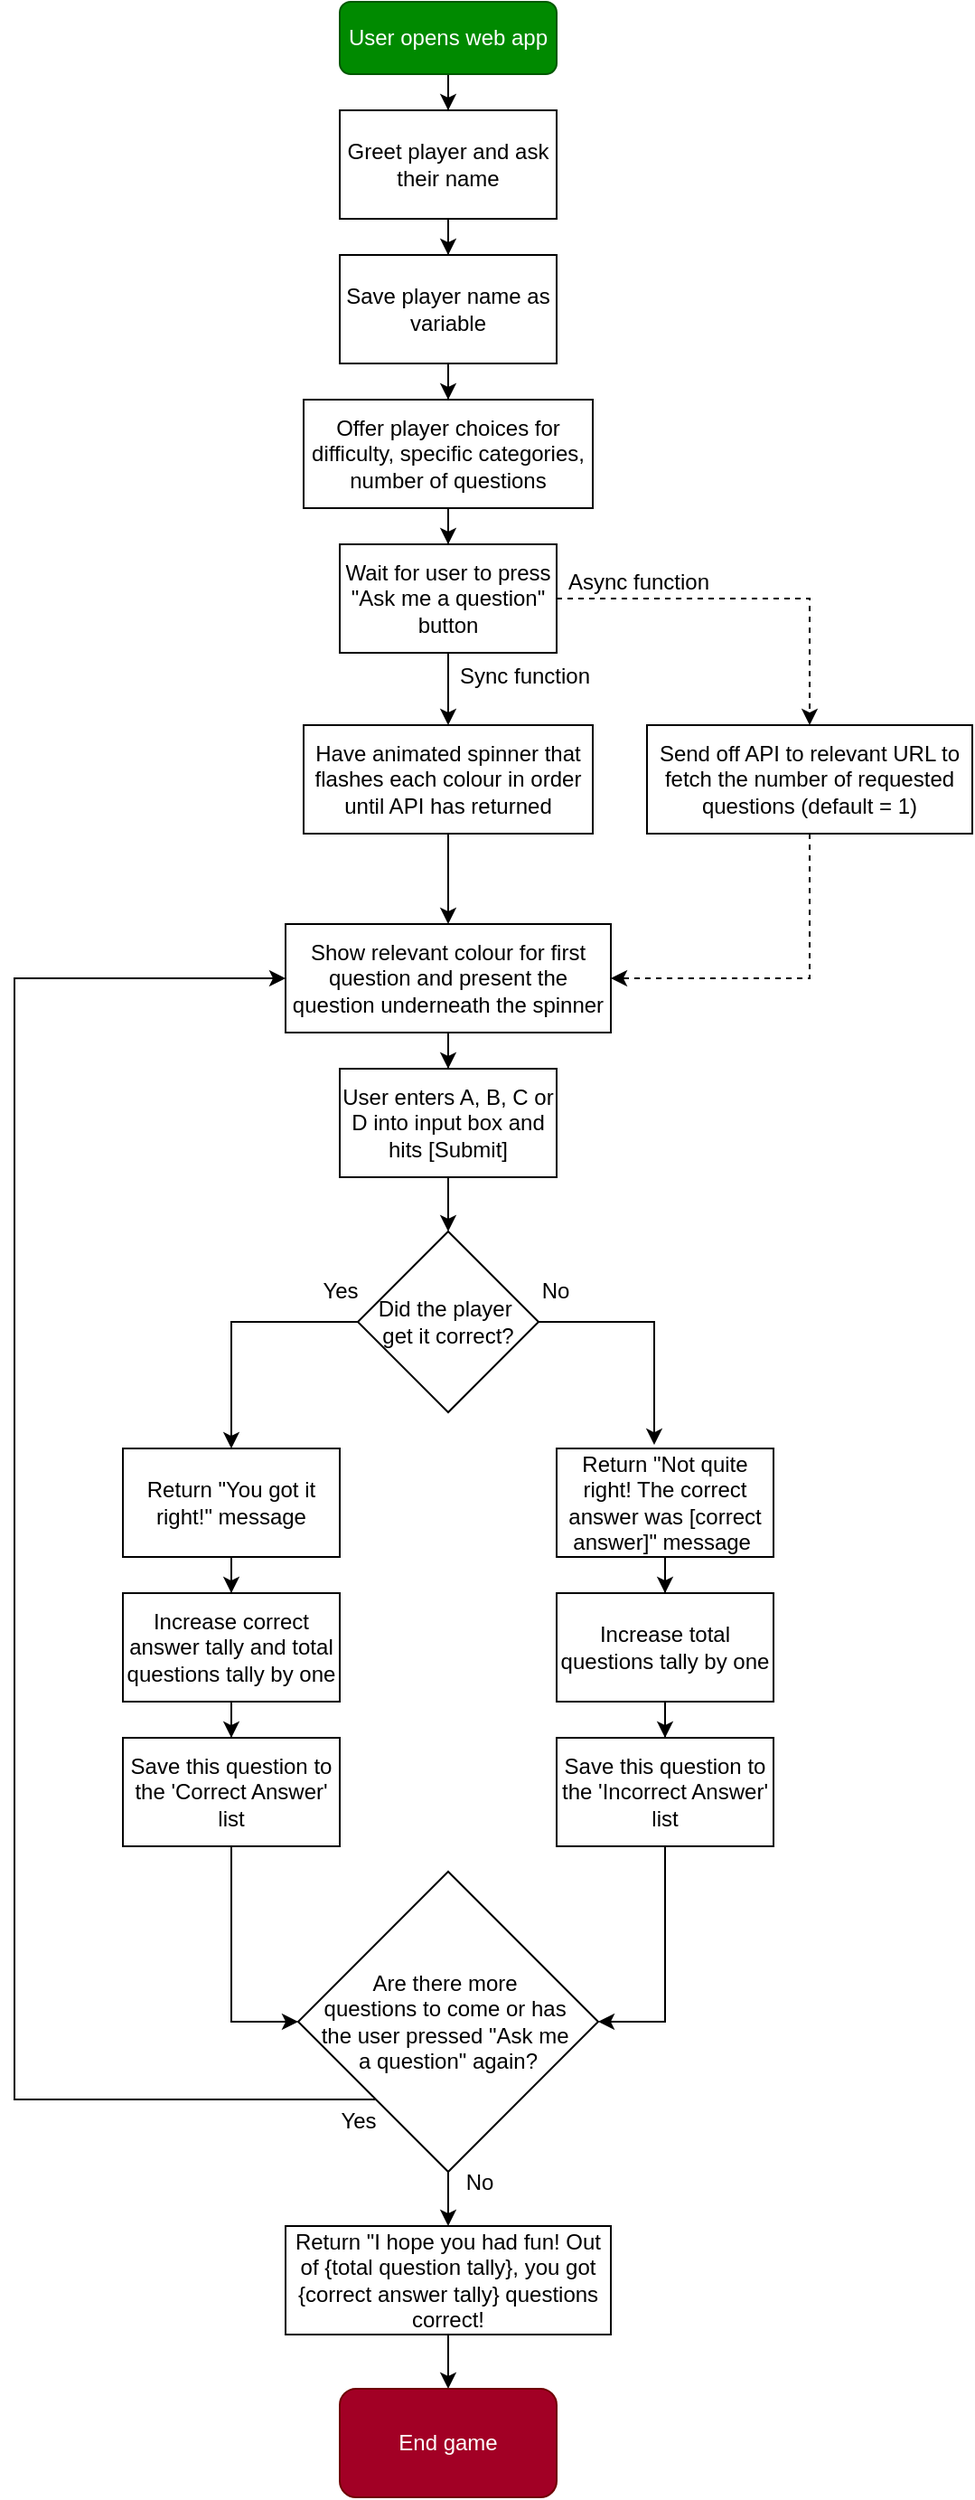 <mxfile version="24.7.17" pages="3">
  <diagram id="C5RBs43oDa-KdzZeNtuy" name="Page-1">
    <mxGraphModel dx="2813" dy="1123" grid="1" gridSize="10" guides="1" tooltips="1" connect="1" arrows="1" fold="1" page="1" pageScale="1" pageWidth="827" pageHeight="1169" math="0" shadow="0">
      <root>
        <mxCell id="WIyWlLk6GJQsqaUBKTNV-0" />
        <mxCell id="WIyWlLk6GJQsqaUBKTNV-1" parent="WIyWlLk6GJQsqaUBKTNV-0" />
        <mxCell id="dnkfJ818eXb9h3Lc2KQS-47" style="edgeStyle=orthogonalEdgeStyle;rounded=0;orthogonalLoop=1;jettySize=auto;html=1;entryX=0.5;entryY=0;entryDx=0;entryDy=0;" edge="1" parent="WIyWlLk6GJQsqaUBKTNV-1" source="WIyWlLk6GJQsqaUBKTNV-3" target="dnkfJ818eXb9h3Lc2KQS-18">
          <mxGeometry relative="1" as="geometry" />
        </mxCell>
        <mxCell id="WIyWlLk6GJQsqaUBKTNV-3" value="User opens web app" style="rounded=1;whiteSpace=wrap;html=1;fontSize=12;glass=0;strokeWidth=1;shadow=0;fillColor=#008a00;fontColor=#ffffff;strokeColor=#005700;" parent="WIyWlLk6GJQsqaUBKTNV-1" vertex="1">
          <mxGeometry x="350" y="10" width="120" height="40" as="geometry" />
        </mxCell>
        <mxCell id="dnkfJ818eXb9h3Lc2KQS-51" style="edgeStyle=orthogonalEdgeStyle;rounded=0;orthogonalLoop=1;jettySize=auto;html=1;" edge="1" parent="WIyWlLk6GJQsqaUBKTNV-1" source="dnkfJ818eXb9h3Lc2KQS-0" target="dnkfJ818eXb9h3Lc2KQS-3">
          <mxGeometry relative="1" as="geometry" />
        </mxCell>
        <mxCell id="dnkfJ818eXb9h3Lc2KQS-0" value="Offer player choices for difficulty, specific categories, number of questions" style="rounded=0;whiteSpace=wrap;html=1;" vertex="1" parent="WIyWlLk6GJQsqaUBKTNV-1">
          <mxGeometry x="330" y="230" width="160" height="60" as="geometry" />
        </mxCell>
        <mxCell id="dnkfJ818eXb9h3Lc2KQS-24" style="edgeStyle=orthogonalEdgeStyle;rounded=0;orthogonalLoop=1;jettySize=auto;html=1;entryX=0.5;entryY=0;entryDx=0;entryDy=0;dashed=1;" edge="1" parent="WIyWlLk6GJQsqaUBKTNV-1" source="dnkfJ818eXb9h3Lc2KQS-3" target="dnkfJ818eXb9h3Lc2KQS-5">
          <mxGeometry relative="1" as="geometry" />
        </mxCell>
        <mxCell id="dnkfJ818eXb9h3Lc2KQS-26" value="" style="edgeStyle=orthogonalEdgeStyle;rounded=0;orthogonalLoop=1;jettySize=auto;html=1;" edge="1" parent="WIyWlLk6GJQsqaUBKTNV-1" source="dnkfJ818eXb9h3Lc2KQS-3" target="dnkfJ818eXb9h3Lc2KQS-6">
          <mxGeometry relative="1" as="geometry" />
        </mxCell>
        <mxCell id="dnkfJ818eXb9h3Lc2KQS-3" value="Wait for user to press &quot;Ask me a question&quot; button" style="rounded=0;whiteSpace=wrap;html=1;" vertex="1" parent="WIyWlLk6GJQsqaUBKTNV-1">
          <mxGeometry x="350" y="310" width="120" height="60" as="geometry" />
        </mxCell>
        <mxCell id="dnkfJ818eXb9h3Lc2KQS-28" style="edgeStyle=orthogonalEdgeStyle;rounded=0;orthogonalLoop=1;jettySize=auto;html=1;entryX=1;entryY=0.5;entryDx=0;entryDy=0;dashed=1;" edge="1" parent="WIyWlLk6GJQsqaUBKTNV-1" source="dnkfJ818eXb9h3Lc2KQS-5" target="dnkfJ818eXb9h3Lc2KQS-9">
          <mxGeometry relative="1" as="geometry">
            <Array as="points">
              <mxPoint x="610" y="550" />
            </Array>
          </mxGeometry>
        </mxCell>
        <mxCell id="dnkfJ818eXb9h3Lc2KQS-5" value="Send off API to relevant URL to fetch the number of requested questions (default = 1)" style="rounded=0;whiteSpace=wrap;html=1;" vertex="1" parent="WIyWlLk6GJQsqaUBKTNV-1">
          <mxGeometry x="520" y="410" width="180" height="60" as="geometry" />
        </mxCell>
        <mxCell id="dnkfJ818eXb9h3Lc2KQS-29" value="" style="edgeStyle=orthogonalEdgeStyle;rounded=0;orthogonalLoop=1;jettySize=auto;html=1;" edge="1" parent="WIyWlLk6GJQsqaUBKTNV-1" source="dnkfJ818eXb9h3Lc2KQS-6" target="dnkfJ818eXb9h3Lc2KQS-9">
          <mxGeometry relative="1" as="geometry" />
        </mxCell>
        <mxCell id="dnkfJ818eXb9h3Lc2KQS-6" value="Have animated spinner that flashes each colour in order until API has returned" style="rounded=0;whiteSpace=wrap;html=1;" vertex="1" parent="WIyWlLk6GJQsqaUBKTNV-1">
          <mxGeometry x="330" y="410" width="160" height="60" as="geometry" />
        </mxCell>
        <mxCell id="dnkfJ818eXb9h3Lc2KQS-30" value="" style="edgeStyle=orthogonalEdgeStyle;rounded=0;orthogonalLoop=1;jettySize=auto;html=1;" edge="1" parent="WIyWlLk6GJQsqaUBKTNV-1" source="dnkfJ818eXb9h3Lc2KQS-9" target="dnkfJ818eXb9h3Lc2KQS-10">
          <mxGeometry relative="1" as="geometry" />
        </mxCell>
        <mxCell id="dnkfJ818eXb9h3Lc2KQS-9" value="Show relevant colour for first question and present the question underneath the spinner" style="rounded=0;whiteSpace=wrap;html=1;" vertex="1" parent="WIyWlLk6GJQsqaUBKTNV-1">
          <mxGeometry x="320" y="520" width="180" height="60" as="geometry" />
        </mxCell>
        <mxCell id="dnkfJ818eXb9h3Lc2KQS-31" value="" style="edgeStyle=orthogonalEdgeStyle;rounded=0;orthogonalLoop=1;jettySize=auto;html=1;" edge="1" parent="WIyWlLk6GJQsqaUBKTNV-1" source="dnkfJ818eXb9h3Lc2KQS-10" target="dnkfJ818eXb9h3Lc2KQS-12">
          <mxGeometry relative="1" as="geometry" />
        </mxCell>
        <mxCell id="dnkfJ818eXb9h3Lc2KQS-10" value="User enters A, B, C or D into input box and hits [Submit]" style="rounded=0;whiteSpace=wrap;html=1;" vertex="1" parent="WIyWlLk6GJQsqaUBKTNV-1">
          <mxGeometry x="350" y="600" width="120" height="60" as="geometry" />
        </mxCell>
        <mxCell id="dnkfJ818eXb9h3Lc2KQS-38" style="edgeStyle=orthogonalEdgeStyle;rounded=0;orthogonalLoop=1;jettySize=auto;html=1;" edge="1" parent="WIyWlLk6GJQsqaUBKTNV-1" source="dnkfJ818eXb9h3Lc2KQS-11" target="dnkfJ818eXb9h3Lc2KQS-13">
          <mxGeometry relative="1" as="geometry" />
        </mxCell>
        <mxCell id="dnkfJ818eXb9h3Lc2KQS-11" value="Return &quot;You got it right!&quot; message" style="rounded=0;whiteSpace=wrap;html=1;" vertex="1" parent="WIyWlLk6GJQsqaUBKTNV-1">
          <mxGeometry x="230" y="810" width="120" height="60" as="geometry" />
        </mxCell>
        <mxCell id="dnkfJ818eXb9h3Lc2KQS-34" style="edgeStyle=orthogonalEdgeStyle;rounded=0;orthogonalLoop=1;jettySize=auto;html=1;entryX=0.5;entryY=0;entryDx=0;entryDy=0;" edge="1" parent="WIyWlLk6GJQsqaUBKTNV-1" source="dnkfJ818eXb9h3Lc2KQS-12" target="dnkfJ818eXb9h3Lc2KQS-11">
          <mxGeometry relative="1" as="geometry">
            <Array as="points">
              <mxPoint x="290" y="740" />
            </Array>
          </mxGeometry>
        </mxCell>
        <mxCell id="dnkfJ818eXb9h3Lc2KQS-12" value="Did the player&amp;nbsp;&lt;div&gt;get it correct?&lt;/div&gt;" style="rhombus;whiteSpace=wrap;html=1;" vertex="1" parent="WIyWlLk6GJQsqaUBKTNV-1">
          <mxGeometry x="360" y="690" width="100" height="100" as="geometry" />
        </mxCell>
        <mxCell id="dnkfJ818eXb9h3Lc2KQS-39" style="edgeStyle=orthogonalEdgeStyle;rounded=0;orthogonalLoop=1;jettySize=auto;html=1;entryX=0.5;entryY=0;entryDx=0;entryDy=0;" edge="1" parent="WIyWlLk6GJQsqaUBKTNV-1" source="dnkfJ818eXb9h3Lc2KQS-13" target="dnkfJ818eXb9h3Lc2KQS-14">
          <mxGeometry relative="1" as="geometry" />
        </mxCell>
        <mxCell id="dnkfJ818eXb9h3Lc2KQS-13" value="Increase correct answer tally and total questions tally by one" style="rounded=0;whiteSpace=wrap;html=1;" vertex="1" parent="WIyWlLk6GJQsqaUBKTNV-1">
          <mxGeometry x="230" y="890" width="120" height="60" as="geometry" />
        </mxCell>
        <mxCell id="dnkfJ818eXb9h3Lc2KQS-43" style="edgeStyle=orthogonalEdgeStyle;rounded=0;orthogonalLoop=1;jettySize=auto;html=1;entryX=0;entryY=0.5;entryDx=0;entryDy=0;" edge="1" parent="WIyWlLk6GJQsqaUBKTNV-1" source="dnkfJ818eXb9h3Lc2KQS-14" target="dnkfJ818eXb9h3Lc2KQS-21">
          <mxGeometry relative="1" as="geometry" />
        </mxCell>
        <mxCell id="dnkfJ818eXb9h3Lc2KQS-14" value="Save this question to the &#39;Correct Answer&#39; list" style="rounded=0;whiteSpace=wrap;html=1;" vertex="1" parent="WIyWlLk6GJQsqaUBKTNV-1">
          <mxGeometry x="230" y="970" width="120" height="60" as="geometry" />
        </mxCell>
        <mxCell id="dnkfJ818eXb9h3Lc2KQS-40" style="edgeStyle=orthogonalEdgeStyle;rounded=0;orthogonalLoop=1;jettySize=auto;html=1;" edge="1" parent="WIyWlLk6GJQsqaUBKTNV-1" source="dnkfJ818eXb9h3Lc2KQS-15" target="dnkfJ818eXb9h3Lc2KQS-16">
          <mxGeometry relative="1" as="geometry" />
        </mxCell>
        <mxCell id="dnkfJ818eXb9h3Lc2KQS-15" value="Return &quot;Not quite right! The correct answer was [correct answer]&quot; message&amp;nbsp;" style="rounded=0;whiteSpace=wrap;html=1;" vertex="1" parent="WIyWlLk6GJQsqaUBKTNV-1">
          <mxGeometry x="470" y="810" width="120" height="60" as="geometry" />
        </mxCell>
        <mxCell id="dnkfJ818eXb9h3Lc2KQS-41" style="edgeStyle=orthogonalEdgeStyle;rounded=0;orthogonalLoop=1;jettySize=auto;html=1;entryX=0.5;entryY=0;entryDx=0;entryDy=0;" edge="1" parent="WIyWlLk6GJQsqaUBKTNV-1" source="dnkfJ818eXb9h3Lc2KQS-16" target="dnkfJ818eXb9h3Lc2KQS-17">
          <mxGeometry relative="1" as="geometry" />
        </mxCell>
        <mxCell id="dnkfJ818eXb9h3Lc2KQS-16" value="Increase total questions tally by one" style="rounded=0;whiteSpace=wrap;html=1;" vertex="1" parent="WIyWlLk6GJQsqaUBKTNV-1">
          <mxGeometry x="470" y="890" width="120" height="60" as="geometry" />
        </mxCell>
        <mxCell id="dnkfJ818eXb9h3Lc2KQS-42" style="edgeStyle=orthogonalEdgeStyle;rounded=0;orthogonalLoop=1;jettySize=auto;html=1;entryX=1;entryY=0.5;entryDx=0;entryDy=0;" edge="1" parent="WIyWlLk6GJQsqaUBKTNV-1" source="dnkfJ818eXb9h3Lc2KQS-17" target="dnkfJ818eXb9h3Lc2KQS-21">
          <mxGeometry relative="1" as="geometry" />
        </mxCell>
        <mxCell id="dnkfJ818eXb9h3Lc2KQS-17" value="Save this question to the &#39;Incorrect Answer&#39; list" style="rounded=0;whiteSpace=wrap;html=1;" vertex="1" parent="WIyWlLk6GJQsqaUBKTNV-1">
          <mxGeometry x="470" y="970" width="120" height="60" as="geometry" />
        </mxCell>
        <mxCell id="dnkfJ818eXb9h3Lc2KQS-49" style="edgeStyle=orthogonalEdgeStyle;rounded=0;orthogonalLoop=1;jettySize=auto;html=1;entryX=0.5;entryY=0;entryDx=0;entryDy=0;" edge="1" parent="WIyWlLk6GJQsqaUBKTNV-1" source="dnkfJ818eXb9h3Lc2KQS-18" target="dnkfJ818eXb9h3Lc2KQS-19">
          <mxGeometry relative="1" as="geometry" />
        </mxCell>
        <mxCell id="dnkfJ818eXb9h3Lc2KQS-18" value="Greet player and ask their name" style="rounded=0;whiteSpace=wrap;html=1;" vertex="1" parent="WIyWlLk6GJQsqaUBKTNV-1">
          <mxGeometry x="350" y="70" width="120" height="60" as="geometry" />
        </mxCell>
        <mxCell id="dnkfJ818eXb9h3Lc2KQS-50" style="edgeStyle=orthogonalEdgeStyle;rounded=0;orthogonalLoop=1;jettySize=auto;html=1;entryX=0.5;entryY=0;entryDx=0;entryDy=0;" edge="1" parent="WIyWlLk6GJQsqaUBKTNV-1" source="dnkfJ818eXb9h3Lc2KQS-19" target="dnkfJ818eXb9h3Lc2KQS-0">
          <mxGeometry relative="1" as="geometry" />
        </mxCell>
        <mxCell id="dnkfJ818eXb9h3Lc2KQS-19" value="Save player name as variable" style="rounded=0;whiteSpace=wrap;html=1;" vertex="1" parent="WIyWlLk6GJQsqaUBKTNV-1">
          <mxGeometry x="350" y="150" width="120" height="60" as="geometry" />
        </mxCell>
        <mxCell id="dnkfJ818eXb9h3Lc2KQS-44" value="" style="edgeStyle=orthogonalEdgeStyle;rounded=0;orthogonalLoop=1;jettySize=auto;html=1;" edge="1" parent="WIyWlLk6GJQsqaUBKTNV-1" source="dnkfJ818eXb9h3Lc2KQS-21" target="dnkfJ818eXb9h3Lc2KQS-22">
          <mxGeometry relative="1" as="geometry" />
        </mxCell>
        <mxCell id="BwMH0i9mus0Cw-PpW8fq-0" style="edgeStyle=orthogonalEdgeStyle;rounded=0;orthogonalLoop=1;jettySize=auto;html=1;entryX=0;entryY=0.5;entryDx=0;entryDy=0;" edge="1" parent="WIyWlLk6GJQsqaUBKTNV-1" source="dnkfJ818eXb9h3Lc2KQS-21" target="dnkfJ818eXb9h3Lc2KQS-9">
          <mxGeometry relative="1" as="geometry">
            <Array as="points">
              <mxPoint x="170" y="1170" />
              <mxPoint x="170" y="550" />
            </Array>
          </mxGeometry>
        </mxCell>
        <mxCell id="dnkfJ818eXb9h3Lc2KQS-21" value="Are there more&amp;nbsp;&lt;div&gt;questions&amp;nbsp;&lt;span style=&quot;background-color: initial;&quot;&gt;to come or has&amp;nbsp;&lt;/span&gt;&lt;/div&gt;&lt;div&gt;&lt;span style=&quot;background-color: initial;&quot;&gt;the user pressed &quot;Ask me&amp;nbsp;&lt;/span&gt;&lt;/div&gt;&lt;div&gt;&lt;span style=&quot;background-color: initial;&quot;&gt;a question&quot; again?&lt;/span&gt;&lt;/div&gt;" style="rhombus;whiteSpace=wrap;html=1;" vertex="1" parent="WIyWlLk6GJQsqaUBKTNV-1">
          <mxGeometry x="327" y="1044" width="166" height="166" as="geometry" />
        </mxCell>
        <mxCell id="dnkfJ818eXb9h3Lc2KQS-45" value="" style="edgeStyle=orthogonalEdgeStyle;rounded=0;orthogonalLoop=1;jettySize=auto;html=1;" edge="1" parent="WIyWlLk6GJQsqaUBKTNV-1" source="dnkfJ818eXb9h3Lc2KQS-22" target="dnkfJ818eXb9h3Lc2KQS-23">
          <mxGeometry relative="1" as="geometry" />
        </mxCell>
        <mxCell id="dnkfJ818eXb9h3Lc2KQS-22" value="Return &quot;I hope you had fun! Out of {total question tally}, you got {correct answer tally} questions correct!" style="rounded=0;whiteSpace=wrap;html=1;" vertex="1" parent="WIyWlLk6GJQsqaUBKTNV-1">
          <mxGeometry x="320" y="1240" width="180" height="60" as="geometry" />
        </mxCell>
        <mxCell id="dnkfJ818eXb9h3Lc2KQS-23" value="End game" style="rounded=1;whiteSpace=wrap;html=1;fillColor=#a20025;fontColor=#ffffff;strokeColor=#6F0000;" vertex="1" parent="WIyWlLk6GJQsqaUBKTNV-1">
          <mxGeometry x="350" y="1330" width="120" height="60" as="geometry" />
        </mxCell>
        <mxCell id="dnkfJ818eXb9h3Lc2KQS-25" value="Async function" style="text;html=1;align=center;verticalAlign=middle;resizable=0;points=[];autosize=1;strokeColor=none;fillColor=none;" vertex="1" parent="WIyWlLk6GJQsqaUBKTNV-1">
          <mxGeometry x="465" y="316" width="100" height="30" as="geometry" />
        </mxCell>
        <mxCell id="dnkfJ818eXb9h3Lc2KQS-27" value="Sync function" style="text;html=1;align=center;verticalAlign=middle;resizable=0;points=[];autosize=1;strokeColor=none;fillColor=none;" vertex="1" parent="WIyWlLk6GJQsqaUBKTNV-1">
          <mxGeometry x="402" y="368" width="100" height="30" as="geometry" />
        </mxCell>
        <mxCell id="dnkfJ818eXb9h3Lc2KQS-32" style="edgeStyle=orthogonalEdgeStyle;rounded=0;orthogonalLoop=1;jettySize=auto;html=1;entryX=0.45;entryY=-0.033;entryDx=0;entryDy=0;entryPerimeter=0;" edge="1" parent="WIyWlLk6GJQsqaUBKTNV-1" source="dnkfJ818eXb9h3Lc2KQS-12" target="dnkfJ818eXb9h3Lc2KQS-15">
          <mxGeometry relative="1" as="geometry" />
        </mxCell>
        <mxCell id="dnkfJ818eXb9h3Lc2KQS-33" value="No" style="text;html=1;align=center;verticalAlign=middle;resizable=0;points=[];autosize=1;strokeColor=none;fillColor=none;" vertex="1" parent="WIyWlLk6GJQsqaUBKTNV-1">
          <mxGeometry x="449" y="708" width="40" height="30" as="geometry" />
        </mxCell>
        <mxCell id="dnkfJ818eXb9h3Lc2KQS-35" value="Yes" style="text;html=1;align=center;verticalAlign=middle;resizable=0;points=[];autosize=1;strokeColor=none;fillColor=none;" vertex="1" parent="WIyWlLk6GJQsqaUBKTNV-1">
          <mxGeometry x="330" y="708" width="40" height="30" as="geometry" />
        </mxCell>
        <mxCell id="BwMH0i9mus0Cw-PpW8fq-1" value="Yes" style="text;html=1;align=center;verticalAlign=middle;resizable=0;points=[];autosize=1;strokeColor=none;fillColor=none;" vertex="1" parent="WIyWlLk6GJQsqaUBKTNV-1">
          <mxGeometry x="340" y="1167" width="40" height="30" as="geometry" />
        </mxCell>
        <mxCell id="BwMH0i9mus0Cw-PpW8fq-2" value="No" style="text;html=1;align=center;verticalAlign=middle;resizable=0;points=[];autosize=1;strokeColor=none;fillColor=none;" vertex="1" parent="WIyWlLk6GJQsqaUBKTNV-1">
          <mxGeometry x="407" y="1201" width="40" height="30" as="geometry" />
        </mxCell>
      </root>
    </mxGraphModel>
  </diagram>
  <diagram name="Styled Full MVP" id="2UTLvln3E7b65Dp3l34o">
    <mxGraphModel dx="2037" dy="813" grid="1" gridSize="10" guides="1" tooltips="1" connect="1" arrows="1" fold="1" page="1" pageScale="1" pageWidth="827" pageHeight="1169" math="0" shadow="0">
      <root>
        <mxCell id="AKWRBpyo3GDOOSf5A_Qk-0" />
        <mxCell id="AKWRBpyo3GDOOSf5A_Qk-1" parent="AKWRBpyo3GDOOSf5A_Qk-0" />
        <mxCell id="AKWRBpyo3GDOOSf5A_Qk-2" style="edgeStyle=orthogonalEdgeStyle;rounded=0;orthogonalLoop=1;jettySize=auto;html=1;entryX=0.5;entryY=0;entryDx=0;entryDy=0;" edge="1" parent="AKWRBpyo3GDOOSf5A_Qk-1" source="AKWRBpyo3GDOOSf5A_Qk-3" target="AKWRBpyo3GDOOSf5A_Qk-32">
          <mxGeometry relative="1" as="geometry" />
        </mxCell>
        <mxCell id="AKWRBpyo3GDOOSf5A_Qk-3" value="User opens web app" style="rounded=1;whiteSpace=wrap;html=1;fontSize=12;glass=0;strokeWidth=1;shadow=0;fillColor=#008a00;fontColor=#ffffff;strokeColor=#005700;" vertex="1" parent="AKWRBpyo3GDOOSf5A_Qk-1">
          <mxGeometry x="70" y="10" width="120" height="40" as="geometry" />
        </mxCell>
        <mxCell id="AKWRBpyo3GDOOSf5A_Qk-4" style="edgeStyle=orthogonalEdgeStyle;rounded=0;orthogonalLoop=1;jettySize=auto;html=1;" edge="1" parent="AKWRBpyo3GDOOSf5A_Qk-1" source="AKWRBpyo3GDOOSf5A_Qk-5" target="AKWRBpyo3GDOOSf5A_Qk-8">
          <mxGeometry relative="1" as="geometry" />
        </mxCell>
        <mxCell id="AKWRBpyo3GDOOSf5A_Qk-5" value="Offer player choices for difficulty, specific categories, number of questions" style="rounded=0;whiteSpace=wrap;html=1;" vertex="1" parent="AKWRBpyo3GDOOSf5A_Qk-1">
          <mxGeometry x="50" y="230" width="160" height="60" as="geometry" />
        </mxCell>
        <mxCell id="AKWRBpyo3GDOOSf5A_Qk-6" style="edgeStyle=orthogonalEdgeStyle;rounded=0;orthogonalLoop=1;jettySize=auto;html=1;entryX=0.5;entryY=0;entryDx=0;entryDy=0;dashed=1;" edge="1" parent="AKWRBpyo3GDOOSf5A_Qk-1" source="AKWRBpyo3GDOOSf5A_Qk-8" target="AKWRBpyo3GDOOSf5A_Qk-10">
          <mxGeometry relative="1" as="geometry" />
        </mxCell>
        <mxCell id="AKWRBpyo3GDOOSf5A_Qk-7" value="" style="edgeStyle=orthogonalEdgeStyle;rounded=0;orthogonalLoop=1;jettySize=auto;html=1;" edge="1" parent="AKWRBpyo3GDOOSf5A_Qk-1" source="AKWRBpyo3GDOOSf5A_Qk-8" target="AKWRBpyo3GDOOSf5A_Qk-12">
          <mxGeometry relative="1" as="geometry" />
        </mxCell>
        <mxCell id="AKWRBpyo3GDOOSf5A_Qk-8" value="Wait for user to press &quot;Ask me a question&quot; button" style="rounded=0;whiteSpace=wrap;html=1;" vertex="1" parent="AKWRBpyo3GDOOSf5A_Qk-1">
          <mxGeometry x="70" y="310" width="120" height="60" as="geometry" />
        </mxCell>
        <mxCell id="AKWRBpyo3GDOOSf5A_Qk-9" style="edgeStyle=orthogonalEdgeStyle;rounded=0;orthogonalLoop=1;jettySize=auto;html=1;entryX=1;entryY=0.5;entryDx=0;entryDy=0;dashed=1;" edge="1" parent="AKWRBpyo3GDOOSf5A_Qk-1" source="AKWRBpyo3GDOOSf5A_Qk-10" target="AKWRBpyo3GDOOSf5A_Qk-14">
          <mxGeometry relative="1" as="geometry">
            <Array as="points">
              <mxPoint x="330" y="550" />
            </Array>
          </mxGeometry>
        </mxCell>
        <mxCell id="AKWRBpyo3GDOOSf5A_Qk-10" value="Send off API to relevant URL to fetch the number of requested questions (default = 1)" style="rounded=0;whiteSpace=wrap;html=1;" vertex="1" parent="AKWRBpyo3GDOOSf5A_Qk-1">
          <mxGeometry x="240" y="410" width="180" height="60" as="geometry" />
        </mxCell>
        <mxCell id="AKWRBpyo3GDOOSf5A_Qk-11" value="" style="edgeStyle=orthogonalEdgeStyle;rounded=0;orthogonalLoop=1;jettySize=auto;html=1;" edge="1" parent="AKWRBpyo3GDOOSf5A_Qk-1" source="AKWRBpyo3GDOOSf5A_Qk-12" target="AKWRBpyo3GDOOSf5A_Qk-14">
          <mxGeometry relative="1" as="geometry" />
        </mxCell>
        <mxCell id="AKWRBpyo3GDOOSf5A_Qk-12" value="Have animated spinner that flashes each colour in order until API has returned" style="rounded=0;whiteSpace=wrap;html=1;" vertex="1" parent="AKWRBpyo3GDOOSf5A_Qk-1">
          <mxGeometry x="50" y="410" width="160" height="60" as="geometry" />
        </mxCell>
        <mxCell id="AKWRBpyo3GDOOSf5A_Qk-13" value="" style="edgeStyle=orthogonalEdgeStyle;rounded=0;orthogonalLoop=1;jettySize=auto;html=1;" edge="1" parent="AKWRBpyo3GDOOSf5A_Qk-1" source="AKWRBpyo3GDOOSf5A_Qk-14" target="AKWRBpyo3GDOOSf5A_Qk-16">
          <mxGeometry relative="1" as="geometry">
            <Array as="points">
              <mxPoint x="130" y="600" />
              <mxPoint x="620" y="600" />
            </Array>
          </mxGeometry>
        </mxCell>
        <mxCell id="AKWRBpyo3GDOOSf5A_Qk-14" value="Show relevant colour for first question and present the question underneath the spinner" style="rounded=0;whiteSpace=wrap;html=1;" vertex="1" parent="AKWRBpyo3GDOOSf5A_Qk-1">
          <mxGeometry x="40" y="520" width="180" height="60" as="geometry" />
        </mxCell>
        <mxCell id="AKWRBpyo3GDOOSf5A_Qk-15" value="" style="edgeStyle=orthogonalEdgeStyle;rounded=0;orthogonalLoop=1;jettySize=auto;html=1;" edge="1" parent="AKWRBpyo3GDOOSf5A_Qk-1" source="AKWRBpyo3GDOOSf5A_Qk-16" target="AKWRBpyo3GDOOSf5A_Qk-20">
          <mxGeometry relative="1" as="geometry" />
        </mxCell>
        <mxCell id="AKWRBpyo3GDOOSf5A_Qk-16" value="User enters A, B, C or D into input box and hits [Submit]" style="rounded=0;whiteSpace=wrap;html=1;" vertex="1" parent="AKWRBpyo3GDOOSf5A_Qk-1">
          <mxGeometry x="560" y="520" width="120" height="60" as="geometry" />
        </mxCell>
        <mxCell id="AKWRBpyo3GDOOSf5A_Qk-17" style="edgeStyle=orthogonalEdgeStyle;rounded=0;orthogonalLoop=1;jettySize=auto;html=1;" edge="1" parent="AKWRBpyo3GDOOSf5A_Qk-1" source="AKWRBpyo3GDOOSf5A_Qk-18" target="AKWRBpyo3GDOOSf5A_Qk-22">
          <mxGeometry relative="1" as="geometry" />
        </mxCell>
        <mxCell id="AKWRBpyo3GDOOSf5A_Qk-18" value="Return &quot;You got it right!&quot; message" style="rounded=0;whiteSpace=wrap;html=1;" vertex="1" parent="AKWRBpyo3GDOOSf5A_Qk-1">
          <mxGeometry x="440" y="310" width="120" height="60" as="geometry" />
        </mxCell>
        <mxCell id="CyizTG0eBe0OkUOWQF3L-1" style="edgeStyle=orthogonalEdgeStyle;rounded=0;orthogonalLoop=1;jettySize=auto;html=1;entryX=0.5;entryY=1;entryDx=0;entryDy=0;" edge="1" parent="AKWRBpyo3GDOOSf5A_Qk-1" target="AKWRBpyo3GDOOSf5A_Qk-18">
          <mxGeometry relative="1" as="geometry">
            <mxPoint x="580" y="440" as="sourcePoint" />
          </mxGeometry>
        </mxCell>
        <mxCell id="CyizTG0eBe0OkUOWQF3L-5" style="edgeStyle=orthogonalEdgeStyle;rounded=0;orthogonalLoop=1;jettySize=auto;html=1;entryX=0.5;entryY=1;entryDx=0;entryDy=0;" edge="1" parent="AKWRBpyo3GDOOSf5A_Qk-1" source="AKWRBpyo3GDOOSf5A_Qk-20" target="AKWRBpyo3GDOOSf5A_Qk-26">
          <mxGeometry relative="1" as="geometry">
            <Array as="points">
              <mxPoint x="740" y="440" />
            </Array>
          </mxGeometry>
        </mxCell>
        <mxCell id="AKWRBpyo3GDOOSf5A_Qk-20" value="Did the player&amp;nbsp;&lt;div&gt;get it correct?&lt;/div&gt;" style="rhombus;whiteSpace=wrap;html=1;" vertex="1" parent="AKWRBpyo3GDOOSf5A_Qk-1">
          <mxGeometry x="570" y="390" width="100" height="100" as="geometry" />
        </mxCell>
        <mxCell id="CyizTG0eBe0OkUOWQF3L-3" style="edgeStyle=orthogonalEdgeStyle;rounded=0;orthogonalLoop=1;jettySize=auto;html=1;entryX=0.5;entryY=1;entryDx=0;entryDy=0;" edge="1" parent="AKWRBpyo3GDOOSf5A_Qk-1" source="AKWRBpyo3GDOOSf5A_Qk-22" target="AKWRBpyo3GDOOSf5A_Qk-24">
          <mxGeometry relative="1" as="geometry" />
        </mxCell>
        <mxCell id="AKWRBpyo3GDOOSf5A_Qk-22" value="Increase correct answer tally and total questions tally by one" style="rounded=0;whiteSpace=wrap;html=1;" vertex="1" parent="AKWRBpyo3GDOOSf5A_Qk-1">
          <mxGeometry x="440" y="210" width="120" height="60" as="geometry" />
        </mxCell>
        <mxCell id="CyizTG0eBe0OkUOWQF3L-7" style="edgeStyle=orthogonalEdgeStyle;rounded=0;orthogonalLoop=1;jettySize=auto;html=1;entryX=0.5;entryY=0;entryDx=0;entryDy=0;" edge="1" parent="AKWRBpyo3GDOOSf5A_Qk-1" source="AKWRBpyo3GDOOSf5A_Qk-24" target="AKWRBpyo3GDOOSf5A_Qk-36">
          <mxGeometry relative="1" as="geometry">
            <mxPoint x="1023" y="70" as="targetPoint" />
            <Array as="points">
              <mxPoint x="620" y="160" />
              <mxPoint x="620" y="20" />
              <mxPoint x="943" y="20" />
            </Array>
          </mxGeometry>
        </mxCell>
        <mxCell id="AKWRBpyo3GDOOSf5A_Qk-24" value="Save this question to the &#39;Correct Answer&#39; list" style="rounded=0;whiteSpace=wrap;html=1;" vertex="1" parent="AKWRBpyo3GDOOSf5A_Qk-1">
          <mxGeometry x="440" y="130" width="120" height="60" as="geometry" />
        </mxCell>
        <mxCell id="AKWRBpyo3GDOOSf5A_Qk-25" style="edgeStyle=orthogonalEdgeStyle;rounded=0;orthogonalLoop=1;jettySize=auto;html=1;" edge="1" parent="AKWRBpyo3GDOOSf5A_Qk-1" source="AKWRBpyo3GDOOSf5A_Qk-26" target="AKWRBpyo3GDOOSf5A_Qk-28">
          <mxGeometry relative="1" as="geometry" />
        </mxCell>
        <mxCell id="AKWRBpyo3GDOOSf5A_Qk-26" value="Return &quot;Not quite right! The correct answer was [correct answer]&quot; message&amp;nbsp;" style="rounded=0;whiteSpace=wrap;html=1;" vertex="1" parent="AKWRBpyo3GDOOSf5A_Qk-1">
          <mxGeometry x="680" y="310" width="120" height="60" as="geometry" />
        </mxCell>
        <mxCell id="CyizTG0eBe0OkUOWQF3L-6" style="edgeStyle=orthogonalEdgeStyle;rounded=0;orthogonalLoop=1;jettySize=auto;html=1;entryX=0.5;entryY=1;entryDx=0;entryDy=0;" edge="1" parent="AKWRBpyo3GDOOSf5A_Qk-1" source="AKWRBpyo3GDOOSf5A_Qk-28" target="AKWRBpyo3GDOOSf5A_Qk-30">
          <mxGeometry relative="1" as="geometry" />
        </mxCell>
        <mxCell id="AKWRBpyo3GDOOSf5A_Qk-28" value="Increase total questions tally by one" style="rounded=0;whiteSpace=wrap;html=1;" vertex="1" parent="AKWRBpyo3GDOOSf5A_Qk-1">
          <mxGeometry x="680" y="210" width="120" height="60" as="geometry" />
        </mxCell>
        <mxCell id="AKWRBpyo3GDOOSf5A_Qk-30" value="Save this question to the &#39;Incorrect Answer&#39; list" style="rounded=0;whiteSpace=wrap;html=1;" vertex="1" parent="AKWRBpyo3GDOOSf5A_Qk-1">
          <mxGeometry x="680" y="130" width="120" height="60" as="geometry" />
        </mxCell>
        <mxCell id="AKWRBpyo3GDOOSf5A_Qk-31" style="edgeStyle=orthogonalEdgeStyle;rounded=0;orthogonalLoop=1;jettySize=auto;html=1;entryX=0.5;entryY=0;entryDx=0;entryDy=0;" edge="1" parent="AKWRBpyo3GDOOSf5A_Qk-1" source="AKWRBpyo3GDOOSf5A_Qk-32" target="AKWRBpyo3GDOOSf5A_Qk-34">
          <mxGeometry relative="1" as="geometry" />
        </mxCell>
        <mxCell id="AKWRBpyo3GDOOSf5A_Qk-32" value="Greet player and ask their name" style="rounded=0;whiteSpace=wrap;html=1;" vertex="1" parent="AKWRBpyo3GDOOSf5A_Qk-1">
          <mxGeometry x="70" y="70" width="120" height="60" as="geometry" />
        </mxCell>
        <mxCell id="AKWRBpyo3GDOOSf5A_Qk-33" style="edgeStyle=orthogonalEdgeStyle;rounded=0;orthogonalLoop=1;jettySize=auto;html=1;entryX=0.5;entryY=0;entryDx=0;entryDy=0;" edge="1" parent="AKWRBpyo3GDOOSf5A_Qk-1" source="AKWRBpyo3GDOOSf5A_Qk-34" target="AKWRBpyo3GDOOSf5A_Qk-5">
          <mxGeometry relative="1" as="geometry" />
        </mxCell>
        <mxCell id="AKWRBpyo3GDOOSf5A_Qk-34" value="Save player name as variable" style="rounded=0;whiteSpace=wrap;html=1;" vertex="1" parent="AKWRBpyo3GDOOSf5A_Qk-1">
          <mxGeometry x="70" y="150" width="120" height="60" as="geometry" />
        </mxCell>
        <mxCell id="AKWRBpyo3GDOOSf5A_Qk-35" value="" style="edgeStyle=orthogonalEdgeStyle;rounded=0;orthogonalLoop=1;jettySize=auto;html=1;" edge="1" parent="AKWRBpyo3GDOOSf5A_Qk-1" source="AKWRBpyo3GDOOSf5A_Qk-36" target="AKWRBpyo3GDOOSf5A_Qk-38">
          <mxGeometry relative="1" as="geometry" />
        </mxCell>
        <mxCell id="AKWRBpyo3GDOOSf5A_Qk-36" value="Are there more&amp;nbsp;&lt;div&gt;questions&amp;nbsp;&lt;span style=&quot;background-color: initial;&quot;&gt;to come or has&amp;nbsp;&lt;/span&gt;&lt;/div&gt;&lt;div&gt;&lt;span style=&quot;background-color: initial;&quot;&gt;the user pressed &quot;Ask me&amp;nbsp;&lt;/span&gt;&lt;/div&gt;&lt;div&gt;&lt;span style=&quot;background-color: initial;&quot;&gt;a question&quot; again?&lt;/span&gt;&lt;/div&gt;" style="rhombus;whiteSpace=wrap;html=1;" vertex="1" parent="AKWRBpyo3GDOOSf5A_Qk-1">
          <mxGeometry x="860" y="70" width="166" height="166" as="geometry" />
        </mxCell>
        <mxCell id="AKWRBpyo3GDOOSf5A_Qk-37" value="" style="edgeStyle=orthogonalEdgeStyle;rounded=0;orthogonalLoop=1;jettySize=auto;html=1;" edge="1" parent="AKWRBpyo3GDOOSf5A_Qk-1" source="AKWRBpyo3GDOOSf5A_Qk-38" target="AKWRBpyo3GDOOSf5A_Qk-39">
          <mxGeometry relative="1" as="geometry" />
        </mxCell>
        <mxCell id="AKWRBpyo3GDOOSf5A_Qk-38" value="Return &quot;I hope you had fun! Out of {total question tally}, you got {correct answer tally} questions correct!" style="rounded=0;whiteSpace=wrap;html=1;" vertex="1" parent="AKWRBpyo3GDOOSf5A_Qk-1">
          <mxGeometry x="853" y="330" width="180" height="60" as="geometry" />
        </mxCell>
        <mxCell id="AKWRBpyo3GDOOSf5A_Qk-39" value="End game" style="rounded=1;whiteSpace=wrap;html=1;fillColor=#a20025;fontColor=#ffffff;strokeColor=#6F0000;" vertex="1" parent="AKWRBpyo3GDOOSf5A_Qk-1">
          <mxGeometry x="883" y="530" width="120" height="60" as="geometry" />
        </mxCell>
        <mxCell id="AKWRBpyo3GDOOSf5A_Qk-40" value="Async function" style="text;html=1;align=center;verticalAlign=middle;resizable=0;points=[];autosize=1;strokeColor=none;fillColor=none;" vertex="1" parent="AKWRBpyo3GDOOSf5A_Qk-1">
          <mxGeometry x="185" y="316" width="100" height="30" as="geometry" />
        </mxCell>
        <mxCell id="AKWRBpyo3GDOOSf5A_Qk-41" value="Sync function" style="text;html=1;align=center;verticalAlign=middle;resizable=0;points=[];autosize=1;strokeColor=none;fillColor=none;" vertex="1" parent="AKWRBpyo3GDOOSf5A_Qk-1">
          <mxGeometry x="122" y="368" width="100" height="30" as="geometry" />
        </mxCell>
        <mxCell id="CyizTG0eBe0OkUOWQF3L-12" value="" style="endArrow=none;html=1;rounded=0;entryX=0;entryY=0.5;entryDx=0;entryDy=0;" edge="1" parent="AKWRBpyo3GDOOSf5A_Qk-1" target="AKWRBpyo3GDOOSf5A_Qk-30">
          <mxGeometry width="50" height="50" relative="1" as="geometry">
            <mxPoint x="620" y="160" as="sourcePoint" />
            <mxPoint x="670" y="110" as="targetPoint" />
          </mxGeometry>
        </mxCell>
        <mxCell id="CyizTG0eBe0OkUOWQF3L-13" value="Yes" style="text;html=1;align=center;verticalAlign=middle;resizable=0;points=[];autosize=1;strokeColor=none;fillColor=none;" vertex="1" parent="AKWRBpyo3GDOOSf5A_Qk-1">
          <mxGeometry x="540" y="418" width="40" height="30" as="geometry" />
        </mxCell>
        <mxCell id="CyizTG0eBe0OkUOWQF3L-14" value="No" style="text;html=1;align=center;verticalAlign=middle;resizable=0;points=[];autosize=1;strokeColor=none;fillColor=none;" vertex="1" parent="AKWRBpyo3GDOOSf5A_Qk-1">
          <mxGeometry x="658" y="417" width="40" height="30" as="geometry" />
        </mxCell>
        <mxCell id="YXRp-tKXh_Cx3Lr7-EHu-2" style="edgeStyle=orthogonalEdgeStyle;rounded=0;orthogonalLoop=1;jettySize=auto;html=1;entryX=0.312;entryY=1.025;entryDx=0;entryDy=0;entryPerimeter=0;" edge="1" parent="AKWRBpyo3GDOOSf5A_Qk-1" source="AKWRBpyo3GDOOSf5A_Qk-36" target="AKWRBpyo3GDOOSf5A_Qk-14">
          <mxGeometry relative="1" as="geometry">
            <Array as="points">
              <mxPoint x="820" y="153" />
              <mxPoint x="820" y="630" />
              <mxPoint x="96" y="630" />
            </Array>
          </mxGeometry>
        </mxCell>
        <mxCell id="YXRp-tKXh_Cx3Lr7-EHu-3" value="Yes" style="text;html=1;align=center;verticalAlign=middle;resizable=0;points=[];autosize=1;strokeColor=none;fillColor=none;" vertex="1" parent="AKWRBpyo3GDOOSf5A_Qk-1">
          <mxGeometry x="830" y="128" width="40" height="30" as="geometry" />
        </mxCell>
        <mxCell id="YXRp-tKXh_Cx3Lr7-EHu-4" value="No" style="text;html=1;align=center;verticalAlign=middle;resizable=0;points=[];autosize=1;strokeColor=none;fillColor=none;" vertex="1" parent="AKWRBpyo3GDOOSf5A_Qk-1">
          <mxGeometry x="939" y="228" width="40" height="30" as="geometry" />
        </mxCell>
      </root>
    </mxGraphModel>
  </diagram>
  <diagram id="bH-I4_avt3-_j16CmNUI" name="MVP 1">
    <mxGraphModel dx="3475" dy="1387" grid="1" gridSize="10" guides="1" tooltips="1" connect="1" arrows="1" fold="1" page="1" pageScale="1" pageWidth="827" pageHeight="1169" math="0" shadow="0">
      <root>
        <mxCell id="0" />
        <mxCell id="1" parent="0" />
        <mxCell id="XqdYhuCOV74P2TamIcqR-1" style="edgeStyle=orthogonalEdgeStyle;rounded=0;orthogonalLoop=1;jettySize=auto;html=1;entryX=0.5;entryY=0;entryDx=0;entryDy=0;" edge="1" parent="1" source="XqdYhuCOV74P2TamIcqR-2" target="XqdYhuCOV74P2TamIcqR-31">
          <mxGeometry relative="1" as="geometry" />
        </mxCell>
        <mxCell id="XqdYhuCOV74P2TamIcqR-2" value="User opens web app" style="rounded=1;whiteSpace=wrap;html=1;fontSize=12;glass=0;strokeWidth=1;shadow=0;fillColor=#008a00;fontColor=#ffffff;strokeColor=#005700;" vertex="1" parent="1">
          <mxGeometry x="350" y="10" width="120" height="40" as="geometry" />
        </mxCell>
        <mxCell id="XqdYhuCOV74P2TamIcqR-6" value="" style="edgeStyle=orthogonalEdgeStyle;rounded=0;orthogonalLoop=1;jettySize=auto;html=1;" edge="1" parent="1" source="XqdYhuCOV74P2TamIcqR-7" target="XqdYhuCOV74P2TamIcqR-11">
          <mxGeometry relative="1" as="geometry" />
        </mxCell>
        <mxCell id="XqdYhuCOV74P2TamIcqR-7" value="Wait for user to press &quot;Ask me a question&quot; button" style="rounded=0;whiteSpace=wrap;html=1;" vertex="1" parent="1">
          <mxGeometry x="350" y="230" width="120" height="60" as="geometry" />
        </mxCell>
        <mxCell id="XqdYhuCOV74P2TamIcqR-10" value="" style="edgeStyle=orthogonalEdgeStyle;rounded=0;orthogonalLoop=1;jettySize=auto;html=1;" edge="1" parent="1" source="XqdYhuCOV74P2TamIcqR-11" target="XqdYhuCOV74P2TamIcqR-13">
          <mxGeometry relative="1" as="geometry" />
        </mxCell>
        <mxCell id="XqdYhuCOV74P2TamIcqR-11" value="Send off API to relevant URL to fetch one random trivia question" style="rounded=0;whiteSpace=wrap;html=1;" vertex="1" parent="1">
          <mxGeometry x="330" y="310" width="160" height="60" as="geometry" />
        </mxCell>
        <mxCell id="XqdYhuCOV74P2TamIcqR-12" value="" style="edgeStyle=orthogonalEdgeStyle;rounded=0;orthogonalLoop=1;jettySize=auto;html=1;" edge="1" parent="1" source="XqdYhuCOV74P2TamIcqR-13" target="XqdYhuCOV74P2TamIcqR-15">
          <mxGeometry relative="1" as="geometry" />
        </mxCell>
        <mxCell id="XqdYhuCOV74P2TamIcqR-13" value="P&lt;span style=&quot;background-color: initial;&quot;&gt;resent the question&lt;/span&gt;&lt;div&gt;&lt;span style=&quot;background-color: initial;&quot;&gt;&amp;nbsp;on the page&lt;/span&gt;&lt;/div&gt;" style="rounded=0;whiteSpace=wrap;html=1;" vertex="1" parent="1">
          <mxGeometry x="330" y="390" width="160" height="60" as="geometry" />
        </mxCell>
        <mxCell id="XqdYhuCOV74P2TamIcqR-14" value="" style="edgeStyle=orthogonalEdgeStyle;rounded=0;orthogonalLoop=1;jettySize=auto;html=1;" edge="1" parent="1" source="XqdYhuCOV74P2TamIcqR-15" target="XqdYhuCOV74P2TamIcqR-19">
          <mxGeometry relative="1" as="geometry" />
        </mxCell>
        <mxCell id="XqdYhuCOV74P2TamIcqR-15" value="User enters A, B, C or D into input box and hits [Submit]" style="rounded=0;whiteSpace=wrap;html=1;" vertex="1" parent="1">
          <mxGeometry x="350" y="470" width="120" height="60" as="geometry" />
        </mxCell>
        <mxCell id="fnMm9SYh12ZAA1Ng1bF4-3" style="edgeStyle=orthogonalEdgeStyle;rounded=0;orthogonalLoop=1;jettySize=auto;html=1;entryX=0.5;entryY=0;entryDx=0;entryDy=0;" edge="1" parent="1" source="XqdYhuCOV74P2TamIcqR-17" target="XqdYhuCOV74P2TamIcqR-35">
          <mxGeometry relative="1" as="geometry" />
        </mxCell>
        <mxCell id="XqdYhuCOV74P2TamIcqR-17" value="Return &quot;You got it right!&quot; message" style="rounded=0;whiteSpace=wrap;html=1;" vertex="1" parent="1">
          <mxGeometry x="230" y="660" width="120" height="60" as="geometry" />
        </mxCell>
        <mxCell id="XqdYhuCOV74P2TamIcqR-18" style="edgeStyle=orthogonalEdgeStyle;rounded=0;orthogonalLoop=1;jettySize=auto;html=1;entryX=0.5;entryY=0;entryDx=0;entryDy=0;" edge="1" parent="1" source="XqdYhuCOV74P2TamIcqR-19" target="XqdYhuCOV74P2TamIcqR-17">
          <mxGeometry relative="1" as="geometry">
            <Array as="points">
              <mxPoint x="290" y="600" />
            </Array>
          </mxGeometry>
        </mxCell>
        <mxCell id="XqdYhuCOV74P2TamIcqR-19" value="Did the player&amp;nbsp;&lt;div&gt;get it correct?&lt;/div&gt;" style="rhombus;whiteSpace=wrap;html=1;" vertex="1" parent="1">
          <mxGeometry x="360" y="550" width="100" height="100" as="geometry" />
        </mxCell>
        <mxCell id="fnMm9SYh12ZAA1Ng1bF4-6" style="edgeStyle=orthogonalEdgeStyle;rounded=0;orthogonalLoop=1;jettySize=auto;html=1;entryX=0.5;entryY=0;entryDx=0;entryDy=0;" edge="1" parent="1" source="XqdYhuCOV74P2TamIcqR-25" target="XqdYhuCOV74P2TamIcqR-35">
          <mxGeometry relative="1" as="geometry" />
        </mxCell>
        <mxCell id="XqdYhuCOV74P2TamIcqR-25" value="Return &quot;Not quite right! The correct answer was [correct answer]&quot; message&amp;nbsp;" style="rounded=0;whiteSpace=wrap;html=1;" vertex="1" parent="1">
          <mxGeometry x="470" y="660" width="120" height="60" as="geometry" />
        </mxCell>
        <mxCell id="XqdYhuCOV74P2TamIcqR-30" style="edgeStyle=orthogonalEdgeStyle;rounded=0;orthogonalLoop=1;jettySize=auto;html=1;entryX=0.5;entryY=0;entryDx=0;entryDy=0;" edge="1" parent="1" source="XqdYhuCOV74P2TamIcqR-31" target="XqdYhuCOV74P2TamIcqR-33">
          <mxGeometry relative="1" as="geometry" />
        </mxCell>
        <mxCell id="XqdYhuCOV74P2TamIcqR-31" value="Greet player and ask their name" style="rounded=0;whiteSpace=wrap;html=1;" vertex="1" parent="1">
          <mxGeometry x="350" y="70" width="120" height="60" as="geometry" />
        </mxCell>
        <mxCell id="fnMm9SYh12ZAA1Ng1bF4-10" value="" style="edgeStyle=orthogonalEdgeStyle;rounded=0;orthogonalLoop=1;jettySize=auto;html=1;" edge="1" parent="1" source="XqdYhuCOV74P2TamIcqR-33" target="XqdYhuCOV74P2TamIcqR-7">
          <mxGeometry relative="1" as="geometry" />
        </mxCell>
        <mxCell id="XqdYhuCOV74P2TamIcqR-33" value="Save player name as variable" style="rounded=0;whiteSpace=wrap;html=1;" vertex="1" parent="1">
          <mxGeometry x="350" y="150" width="120" height="60" as="geometry" />
        </mxCell>
        <mxCell id="fnMm9SYh12ZAA1Ng1bF4-5" style="edgeStyle=orthogonalEdgeStyle;rounded=0;orthogonalLoop=1;jettySize=auto;html=1;entryX=0;entryY=0.5;entryDx=0;entryDy=0;" edge="1" parent="1" source="XqdYhuCOV74P2TamIcqR-35" target="XqdYhuCOV74P2TamIcqR-13">
          <mxGeometry relative="1" as="geometry">
            <Array as="points">
              <mxPoint x="180" y="857" />
              <mxPoint x="180" y="420" />
            </Array>
          </mxGeometry>
        </mxCell>
        <mxCell id="fnMm9SYh12ZAA1Ng1bF4-8" value="" style="edgeStyle=orthogonalEdgeStyle;rounded=0;orthogonalLoop=1;jettySize=auto;html=1;" edge="1" parent="1" source="XqdYhuCOV74P2TamIcqR-35" target="XqdYhuCOV74P2TamIcqR-38">
          <mxGeometry relative="1" as="geometry" />
        </mxCell>
        <mxCell id="XqdYhuCOV74P2TamIcqR-35" value="&lt;div&gt;&lt;span style=&quot;background-color: initial;&quot;&gt;Does&amp;nbsp;&lt;/span&gt;&lt;span style=&quot;background-color: initial;&quot;&gt;the user&amp;nbsp;&lt;/span&gt;&lt;/div&gt;&lt;div&gt;&lt;span style=&quot;background-color: initial;&quot;&gt;pressed&amp;nbsp;&lt;/span&gt;&lt;span style=&quot;background-color: initial;&quot;&gt;&quot;Ask me&amp;nbsp;&lt;/span&gt;&lt;span style=&quot;background-color: initial;&quot;&gt;a question&quot;&lt;/span&gt;&lt;span style=&quot;background-color: initial;&quot;&gt;&amp;nbsp;again?&lt;/span&gt;&lt;/div&gt;" style="rhombus;whiteSpace=wrap;html=1;" vertex="1" parent="1">
          <mxGeometry x="346.5" y="790" width="127" height="134" as="geometry" />
        </mxCell>
        <mxCell id="XqdYhuCOV74P2TamIcqR-38" value="End game" style="rounded=1;whiteSpace=wrap;html=1;fillColor=#a20025;fontColor=#ffffff;strokeColor=#6F0000;" vertex="1" parent="1">
          <mxGeometry x="350" y="950" width="120" height="60" as="geometry" />
        </mxCell>
        <mxCell id="XqdYhuCOV74P2TamIcqR-41" style="edgeStyle=orthogonalEdgeStyle;rounded=0;orthogonalLoop=1;jettySize=auto;html=1;entryX=0.45;entryY=-0.033;entryDx=0;entryDy=0;entryPerimeter=0;" edge="1" parent="1" source="XqdYhuCOV74P2TamIcqR-19" target="XqdYhuCOV74P2TamIcqR-25">
          <mxGeometry relative="1" as="geometry" />
        </mxCell>
        <mxCell id="XqdYhuCOV74P2TamIcqR-42" value="No" style="text;html=1;align=center;verticalAlign=middle;resizable=0;points=[];autosize=1;strokeColor=none;fillColor=none;" vertex="1" parent="1">
          <mxGeometry x="449" y="600" width="40" height="30" as="geometry" />
        </mxCell>
        <mxCell id="XqdYhuCOV74P2TamIcqR-43" value="Yes" style="text;html=1;align=center;verticalAlign=middle;resizable=0;points=[];autosize=1;strokeColor=none;fillColor=none;" vertex="1" parent="1">
          <mxGeometry x="330" y="600" width="40" height="30" as="geometry" />
        </mxCell>
        <mxCell id="fnMm9SYh12ZAA1Ng1bF4-7" value="Yes" style="text;html=1;align=center;verticalAlign=middle;resizable=0;points=[];autosize=1;strokeColor=none;fillColor=none;" vertex="1" parent="1">
          <mxGeometry x="312" y="830" width="40" height="30" as="geometry" />
        </mxCell>
        <mxCell id="fnMm9SYh12ZAA1Ng1bF4-11" value="No" style="text;html=1;align=center;verticalAlign=middle;resizable=0;points=[];autosize=1;strokeColor=none;fillColor=none;" vertex="1" parent="1">
          <mxGeometry x="406" y="913" width="40" height="30" as="geometry" />
        </mxCell>
      </root>
    </mxGraphModel>
  </diagram>
</mxfile>
